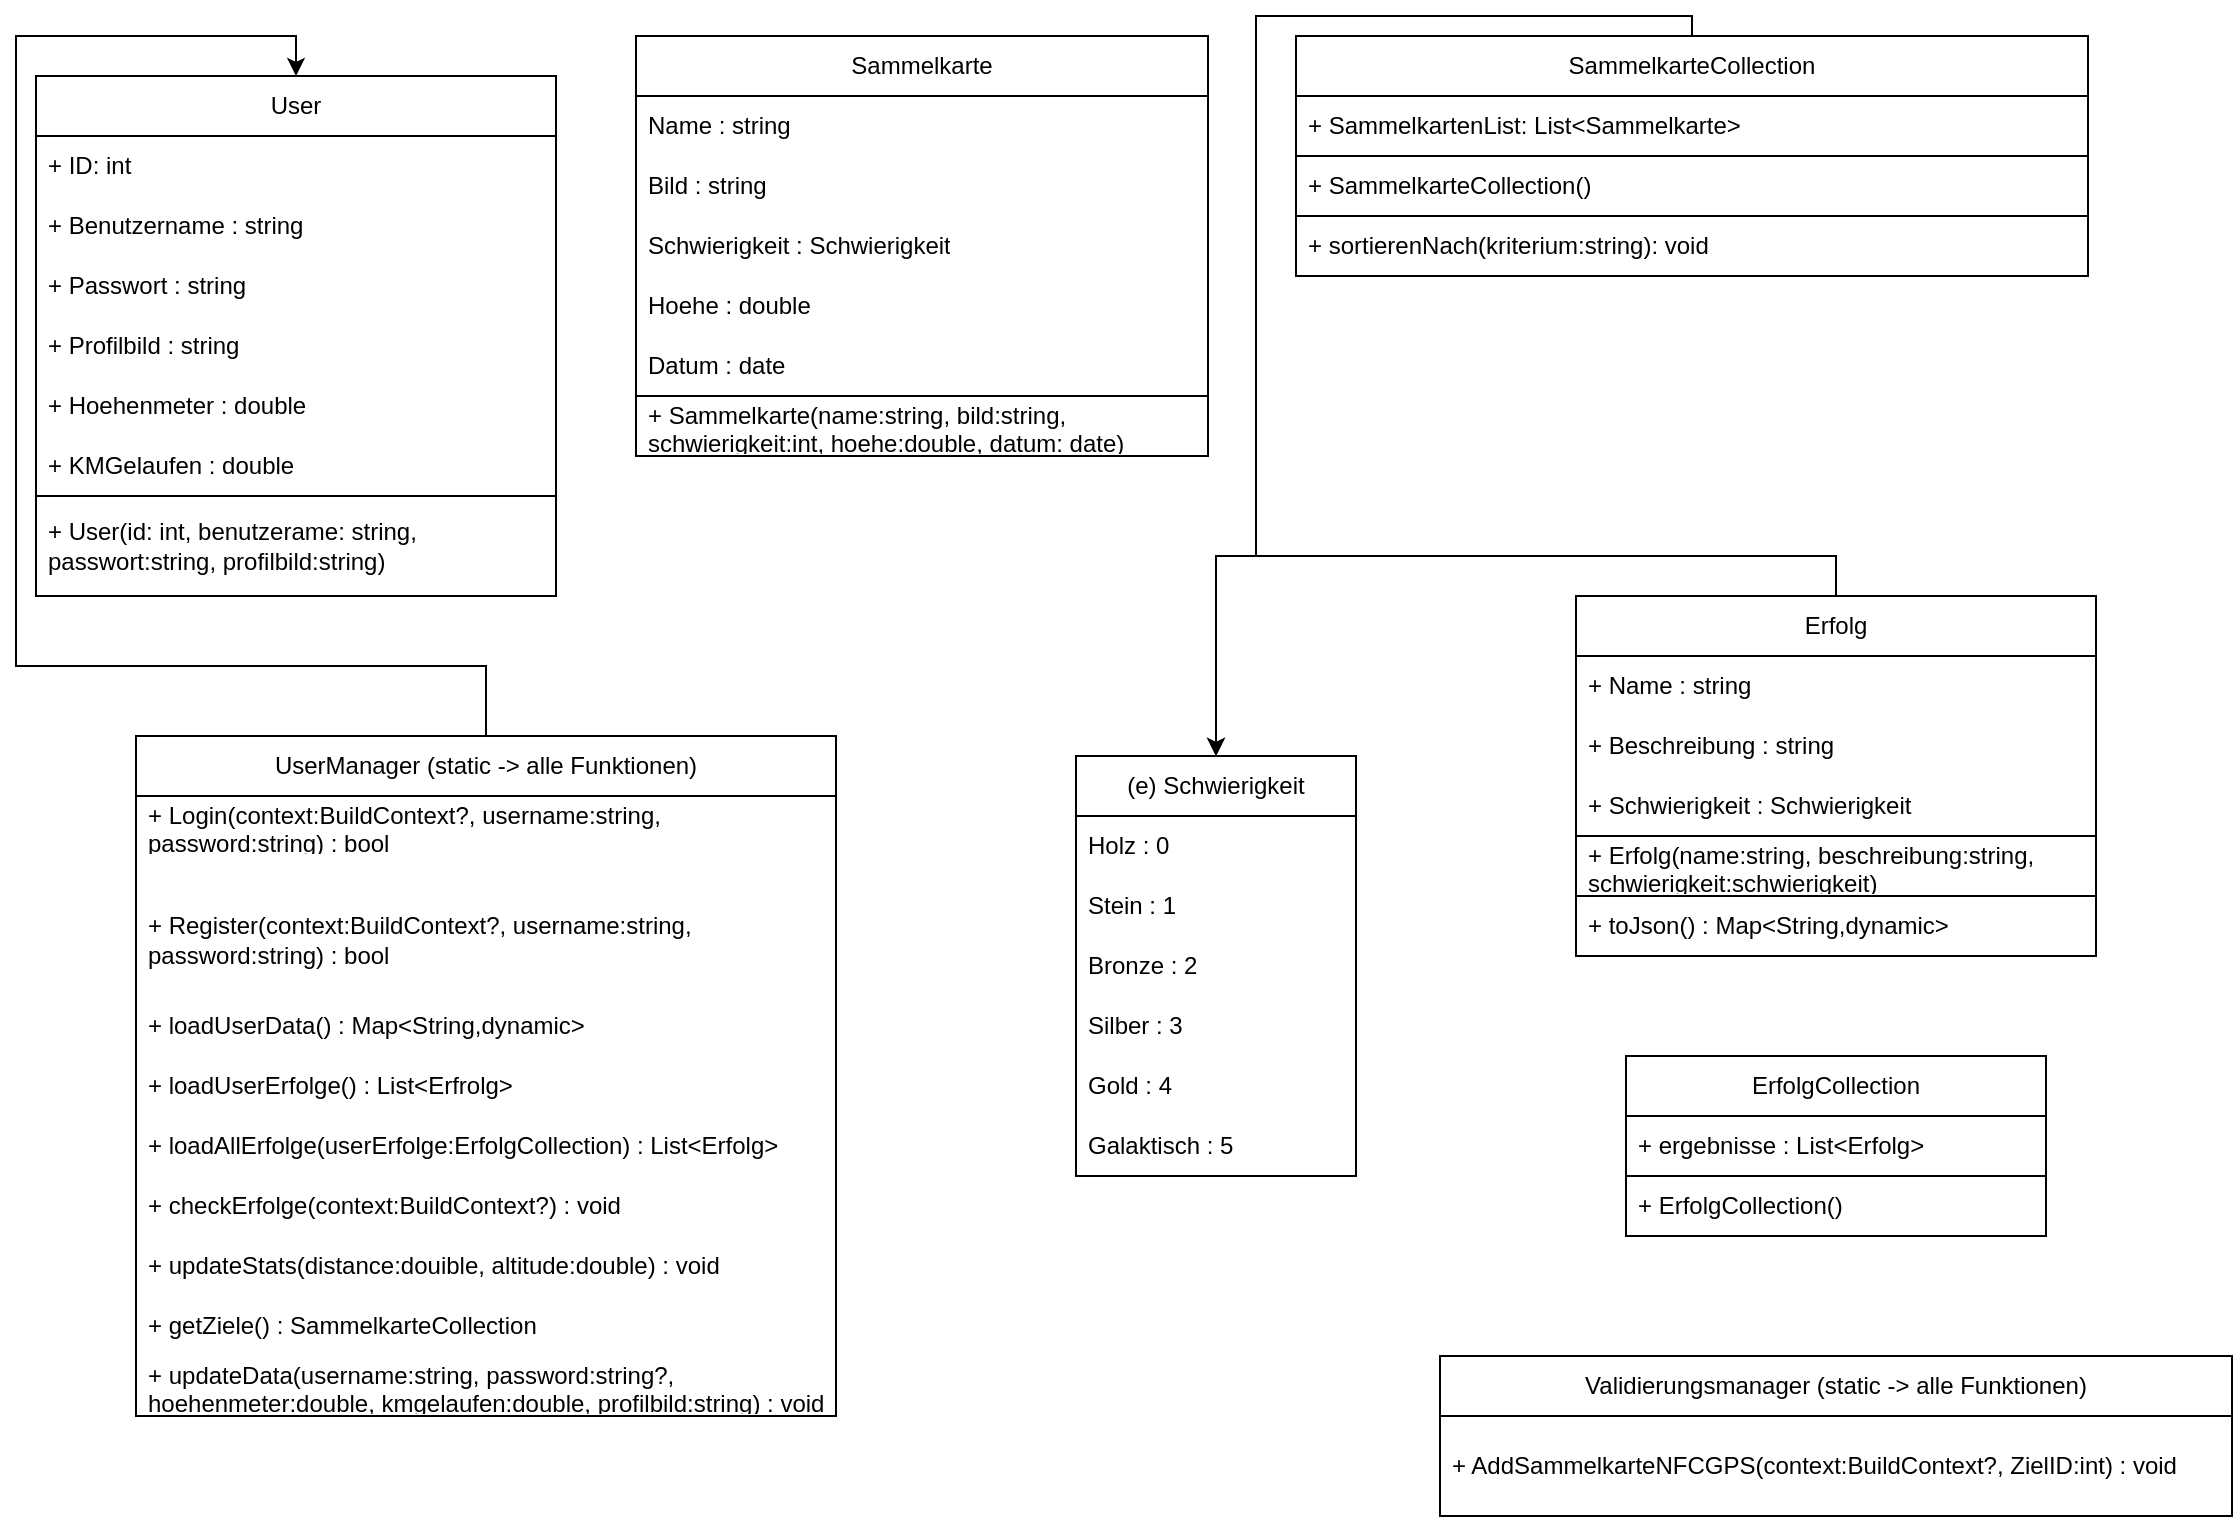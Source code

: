 <mxfile version="24.7.17">
  <diagram name="Seite-1" id="QSkTq2VIPLX36ERGjjrI">
    <mxGraphModel dx="1687" dy="1040" grid="1" gridSize="10" guides="1" tooltips="1" connect="1" arrows="1" fold="1" page="1" pageScale="1" pageWidth="1169" pageHeight="827" math="0" shadow="0">
      <root>
        <mxCell id="0" />
        <mxCell id="1" parent="0" />
        <mxCell id="Xz1Lhe8oSOnVWWPvrxZf-61" style="edgeStyle=orthogonalEdgeStyle;rounded=0;orthogonalLoop=1;jettySize=auto;html=1;exitX=0.5;exitY=0;exitDx=0;exitDy=0;entryX=0.5;entryY=0;entryDx=0;entryDy=0;" edge="1" parent="1" source="Xz1Lhe8oSOnVWWPvrxZf-1" target="Xz1Lhe8oSOnVWWPvrxZf-26">
          <mxGeometry relative="1" as="geometry" />
        </mxCell>
        <mxCell id="Xz1Lhe8oSOnVWWPvrxZf-1" value="Erfolg" style="swimlane;fontStyle=0;childLayout=stackLayout;horizontal=1;startSize=30;horizontalStack=0;resizeParent=1;resizeParentMax=0;resizeLast=0;collapsible=1;marginBottom=0;whiteSpace=wrap;html=1;" vertex="1" parent="1">
          <mxGeometry x="790" y="300" width="260" height="180" as="geometry" />
        </mxCell>
        <mxCell id="Xz1Lhe8oSOnVWWPvrxZf-2" value="+ Name : string" style="text;strokeColor=none;fillColor=none;align=left;verticalAlign=middle;spacingLeft=4;spacingRight=4;overflow=hidden;points=[[0,0.5],[1,0.5]];portConstraint=eastwest;rotatable=0;whiteSpace=wrap;html=1;" vertex="1" parent="Xz1Lhe8oSOnVWWPvrxZf-1">
          <mxGeometry y="30" width="260" height="30" as="geometry" />
        </mxCell>
        <mxCell id="Xz1Lhe8oSOnVWWPvrxZf-3" value="+ Beschreibung : string" style="text;strokeColor=none;fillColor=none;align=left;verticalAlign=middle;spacingLeft=4;spacingRight=4;overflow=hidden;points=[[0,0.5],[1,0.5]];portConstraint=eastwest;rotatable=0;whiteSpace=wrap;html=1;" vertex="1" parent="Xz1Lhe8oSOnVWWPvrxZf-1">
          <mxGeometry y="60" width="260" height="30" as="geometry" />
        </mxCell>
        <mxCell id="Xz1Lhe8oSOnVWWPvrxZf-4" value="+ Schwierigkeit : Schwierigkeit" style="text;strokeColor=none;fillColor=none;align=left;verticalAlign=middle;spacingLeft=4;spacingRight=4;overflow=hidden;points=[[0,0.5],[1,0.5]];portConstraint=eastwest;rotatable=0;whiteSpace=wrap;html=1;" vertex="1" parent="Xz1Lhe8oSOnVWWPvrxZf-1">
          <mxGeometry y="90" width="260" height="30" as="geometry" />
        </mxCell>
        <mxCell id="Xz1Lhe8oSOnVWWPvrxZf-5" value="+ Erfolg(name:string, beschreibung:string, schwierigkeit:schwierigkeit)" style="text;strokeColor=default;fillColor=none;align=left;verticalAlign=middle;spacingLeft=4;spacingRight=4;overflow=hidden;points=[[0,0.5],[1,0.5]];portConstraint=eastwest;rotatable=0;whiteSpace=wrap;html=1;" vertex="1" parent="Xz1Lhe8oSOnVWWPvrxZf-1">
          <mxGeometry y="120" width="260" height="30" as="geometry" />
        </mxCell>
        <mxCell id="Xz1Lhe8oSOnVWWPvrxZf-6" value="+ toJson() : Map&amp;lt;String,dynamic&amp;gt;" style="text;strokeColor=default;fillColor=none;align=left;verticalAlign=middle;spacingLeft=4;spacingRight=4;overflow=hidden;points=[[0,0.5],[1,0.5]];portConstraint=eastwest;rotatable=0;whiteSpace=wrap;html=1;" vertex="1" parent="Xz1Lhe8oSOnVWWPvrxZf-1">
          <mxGeometry y="150" width="260" height="30" as="geometry" />
        </mxCell>
        <mxCell id="Xz1Lhe8oSOnVWWPvrxZf-7" value="ErfolgCollection" style="swimlane;fontStyle=0;childLayout=stackLayout;horizontal=1;startSize=30;horizontalStack=0;resizeParent=1;resizeParentMax=0;resizeLast=0;collapsible=1;marginBottom=0;whiteSpace=wrap;html=1;" vertex="1" parent="1">
          <mxGeometry x="815" y="530" width="210" height="90" as="geometry" />
        </mxCell>
        <mxCell id="Xz1Lhe8oSOnVWWPvrxZf-8" value="+ ergebnisse : List&amp;lt;Erfolg&amp;gt;" style="text;strokeColor=none;fillColor=none;align=left;verticalAlign=middle;spacingLeft=4;spacingRight=4;overflow=hidden;points=[[0,0.5],[1,0.5]];portConstraint=eastwest;rotatable=0;whiteSpace=wrap;html=1;" vertex="1" parent="Xz1Lhe8oSOnVWWPvrxZf-7">
          <mxGeometry y="30" width="210" height="30" as="geometry" />
        </mxCell>
        <mxCell id="Xz1Lhe8oSOnVWWPvrxZf-9" value="+ ErfolgCollection()" style="text;strokeColor=default;fillColor=none;align=left;verticalAlign=middle;spacingLeft=4;spacingRight=4;overflow=hidden;points=[[0,0.5],[1,0.5]];portConstraint=eastwest;rotatable=0;whiteSpace=wrap;html=1;" vertex="1" parent="Xz1Lhe8oSOnVWWPvrxZf-7">
          <mxGeometry y="60" width="210" height="30" as="geometry" />
        </mxCell>
        <mxCell id="Xz1Lhe8oSOnVWWPvrxZf-15" value="Sammelkarte" style="swimlane;fontStyle=0;childLayout=stackLayout;horizontal=1;startSize=30;horizontalStack=0;resizeParent=1;resizeParentMax=0;resizeLast=0;collapsible=1;marginBottom=0;whiteSpace=wrap;html=1;" vertex="1" parent="1">
          <mxGeometry x="320" y="20" width="286" height="210" as="geometry" />
        </mxCell>
        <mxCell id="Xz1Lhe8oSOnVWWPvrxZf-16" value="Name : string" style="text;strokeColor=none;fillColor=none;align=left;verticalAlign=middle;spacingLeft=4;spacingRight=4;overflow=hidden;points=[[0,0.5],[1,0.5]];portConstraint=eastwest;rotatable=0;whiteSpace=wrap;html=1;" vertex="1" parent="Xz1Lhe8oSOnVWWPvrxZf-15">
          <mxGeometry y="30" width="286" height="30" as="geometry" />
        </mxCell>
        <mxCell id="Xz1Lhe8oSOnVWWPvrxZf-17" value="Bild : string" style="text;strokeColor=none;fillColor=none;align=left;verticalAlign=middle;spacingLeft=4;spacingRight=4;overflow=hidden;points=[[0,0.5],[1,0.5]];portConstraint=eastwest;rotatable=0;whiteSpace=wrap;html=1;" vertex="1" parent="Xz1Lhe8oSOnVWWPvrxZf-15">
          <mxGeometry y="60" width="286" height="30" as="geometry" />
        </mxCell>
        <mxCell id="Xz1Lhe8oSOnVWWPvrxZf-18" value="Schwierigkeit : Schwierigkeit" style="text;strokeColor=none;fillColor=none;align=left;verticalAlign=middle;spacingLeft=4;spacingRight=4;overflow=hidden;points=[[0,0.5],[1,0.5]];portConstraint=eastwest;rotatable=0;whiteSpace=wrap;html=1;" vertex="1" parent="Xz1Lhe8oSOnVWWPvrxZf-15">
          <mxGeometry y="90" width="286" height="30" as="geometry" />
        </mxCell>
        <mxCell id="Xz1Lhe8oSOnVWWPvrxZf-19" value="Hoehe : double" style="text;strokeColor=none;fillColor=none;align=left;verticalAlign=middle;spacingLeft=4;spacingRight=4;overflow=hidden;points=[[0,0.5],[1,0.5]];portConstraint=eastwest;rotatable=0;whiteSpace=wrap;html=1;" vertex="1" parent="Xz1Lhe8oSOnVWWPvrxZf-15">
          <mxGeometry y="120" width="286" height="30" as="geometry" />
        </mxCell>
        <mxCell id="Xz1Lhe8oSOnVWWPvrxZf-20" value="Datum : date" style="text;strokeColor=none;fillColor=none;align=left;verticalAlign=middle;spacingLeft=4;spacingRight=4;overflow=hidden;points=[[0,0.5],[1,0.5]];portConstraint=eastwest;rotatable=0;whiteSpace=wrap;html=1;" vertex="1" parent="Xz1Lhe8oSOnVWWPvrxZf-15">
          <mxGeometry y="150" width="286" height="30" as="geometry" />
        </mxCell>
        <mxCell id="Xz1Lhe8oSOnVWWPvrxZf-21" value="+ Sammelkarte(name:string, bild:string, schwierigkeit:int, hoehe:double, datum: date)" style="text;strokeColor=default;fillColor=none;align=left;verticalAlign=middle;spacingLeft=4;spacingRight=4;overflow=hidden;points=[[0,0.5],[1,0.5]];portConstraint=eastwest;rotatable=0;whiteSpace=wrap;html=1;" vertex="1" parent="Xz1Lhe8oSOnVWWPvrxZf-15">
          <mxGeometry y="180" width="286" height="30" as="geometry" />
        </mxCell>
        <mxCell id="Xz1Lhe8oSOnVWWPvrxZf-60" style="edgeStyle=orthogonalEdgeStyle;rounded=0;orthogonalLoop=1;jettySize=auto;html=1;exitX=0.5;exitY=0;exitDx=0;exitDy=0;entryX=0.5;entryY=0;entryDx=0;entryDy=0;" edge="1" parent="1" source="Xz1Lhe8oSOnVWWPvrxZf-22" target="Xz1Lhe8oSOnVWWPvrxZf-26">
          <mxGeometry relative="1" as="geometry">
            <Array as="points">
              <mxPoint x="848" y="10" />
              <mxPoint x="630" y="10" />
              <mxPoint x="630" y="280" />
              <mxPoint x="610" y="280" />
            </Array>
          </mxGeometry>
        </mxCell>
        <mxCell id="Xz1Lhe8oSOnVWWPvrxZf-22" value="SammelkarteCollection" style="swimlane;fontStyle=0;childLayout=stackLayout;horizontal=1;startSize=30;horizontalStack=0;resizeParent=1;resizeParentMax=0;resizeLast=0;collapsible=1;marginBottom=0;whiteSpace=wrap;html=1;" vertex="1" parent="1">
          <mxGeometry x="650" y="20" width="396" height="120" as="geometry" />
        </mxCell>
        <mxCell id="Xz1Lhe8oSOnVWWPvrxZf-23" value="+ SammelkartenList: List&amp;lt;Sammelkarte&amp;gt;" style="text;strokeColor=none;fillColor=none;align=left;verticalAlign=middle;spacingLeft=4;spacingRight=4;overflow=hidden;points=[[0,0.5],[1,0.5]];portConstraint=eastwest;rotatable=0;whiteSpace=wrap;html=1;" vertex="1" parent="Xz1Lhe8oSOnVWWPvrxZf-22">
          <mxGeometry y="30" width="396" height="30" as="geometry" />
        </mxCell>
        <mxCell id="Xz1Lhe8oSOnVWWPvrxZf-24" value="+ SammelkarteCollection()" style="text;strokeColor=default;fillColor=none;align=left;verticalAlign=middle;spacingLeft=4;spacingRight=4;overflow=hidden;points=[[0,0.5],[1,0.5]];portConstraint=eastwest;rotatable=0;whiteSpace=wrap;html=1;" vertex="1" parent="Xz1Lhe8oSOnVWWPvrxZf-22">
          <mxGeometry y="60" width="396" height="30" as="geometry" />
        </mxCell>
        <mxCell id="Xz1Lhe8oSOnVWWPvrxZf-25" value="+ sortierenNach(kriterium:string): void" style="text;strokeColor=default;fillColor=none;align=left;verticalAlign=middle;spacingLeft=4;spacingRight=4;overflow=hidden;points=[[0,0.5],[1,0.5]];portConstraint=eastwest;rotatable=0;whiteSpace=wrap;html=1;" vertex="1" parent="Xz1Lhe8oSOnVWWPvrxZf-22">
          <mxGeometry y="90" width="396" height="30" as="geometry" />
        </mxCell>
        <mxCell id="Xz1Lhe8oSOnVWWPvrxZf-26" value="(e) Schwierigkeit" style="swimlane;fontStyle=0;childLayout=stackLayout;horizontal=1;startSize=30;horizontalStack=0;resizeParent=1;resizeParentMax=0;resizeLast=0;collapsible=1;marginBottom=0;whiteSpace=wrap;html=1;" vertex="1" parent="1">
          <mxGeometry x="540" y="380" width="140" height="210" as="geometry" />
        </mxCell>
        <mxCell id="Xz1Lhe8oSOnVWWPvrxZf-34" value="Holz : 0" style="text;strokeColor=none;fillColor=none;align=left;verticalAlign=middle;spacingLeft=4;spacingRight=4;overflow=hidden;points=[[0,0.5],[1,0.5]];portConstraint=eastwest;rotatable=0;whiteSpace=wrap;html=1;" vertex="1" parent="Xz1Lhe8oSOnVWWPvrxZf-26">
          <mxGeometry y="30" width="140" height="30" as="geometry" />
        </mxCell>
        <mxCell id="Xz1Lhe8oSOnVWWPvrxZf-33" value="Stein : 1" style="text;strokeColor=none;fillColor=none;align=left;verticalAlign=middle;spacingLeft=4;spacingRight=4;overflow=hidden;points=[[0,0.5],[1,0.5]];portConstraint=eastwest;rotatable=0;whiteSpace=wrap;html=1;" vertex="1" parent="Xz1Lhe8oSOnVWWPvrxZf-26">
          <mxGeometry y="60" width="140" height="30" as="geometry" />
        </mxCell>
        <mxCell id="Xz1Lhe8oSOnVWWPvrxZf-27" value="Bronze : 2" style="text;strokeColor=none;fillColor=none;align=left;verticalAlign=middle;spacingLeft=4;spacingRight=4;overflow=hidden;points=[[0,0.5],[1,0.5]];portConstraint=eastwest;rotatable=0;whiteSpace=wrap;html=1;" vertex="1" parent="Xz1Lhe8oSOnVWWPvrxZf-26">
          <mxGeometry y="90" width="140" height="30" as="geometry" />
        </mxCell>
        <mxCell id="Xz1Lhe8oSOnVWWPvrxZf-28" value="Silber : 3" style="text;strokeColor=none;fillColor=none;align=left;verticalAlign=middle;spacingLeft=4;spacingRight=4;overflow=hidden;points=[[0,0.5],[1,0.5]];portConstraint=eastwest;rotatable=0;whiteSpace=wrap;html=1;" vertex="1" parent="Xz1Lhe8oSOnVWWPvrxZf-26">
          <mxGeometry y="120" width="140" height="30" as="geometry" />
        </mxCell>
        <mxCell id="Xz1Lhe8oSOnVWWPvrxZf-29" value="Gold : 4" style="text;strokeColor=none;fillColor=none;align=left;verticalAlign=middle;spacingLeft=4;spacingRight=4;overflow=hidden;points=[[0,0.5],[1,0.5]];portConstraint=eastwest;rotatable=0;whiteSpace=wrap;html=1;" vertex="1" parent="Xz1Lhe8oSOnVWWPvrxZf-26">
          <mxGeometry y="150" width="140" height="30" as="geometry" />
        </mxCell>
        <mxCell id="Xz1Lhe8oSOnVWWPvrxZf-30" value="Galaktisch : 5" style="text;strokeColor=none;fillColor=none;align=left;verticalAlign=middle;spacingLeft=4;spacingRight=4;overflow=hidden;points=[[0,0.5],[1,0.5]];portConstraint=eastwest;rotatable=0;whiteSpace=wrap;html=1;" vertex="1" parent="Xz1Lhe8oSOnVWWPvrxZf-26">
          <mxGeometry y="180" width="140" height="30" as="geometry" />
        </mxCell>
        <mxCell id="Xz1Lhe8oSOnVWWPvrxZf-59" style="edgeStyle=orthogonalEdgeStyle;rounded=0;orthogonalLoop=1;jettySize=auto;html=1;exitX=0.5;exitY=0;exitDx=0;exitDy=0;entryX=0.5;entryY=0;entryDx=0;entryDy=0;" edge="1" parent="1" source="Xz1Lhe8oSOnVWWPvrxZf-45" target="Xz1Lhe8oSOnVWWPvrxZf-35">
          <mxGeometry relative="1" as="geometry">
            <Array as="points">
              <mxPoint x="245" y="335" />
              <mxPoint x="10" y="335" />
              <mxPoint x="10" y="20" />
              <mxPoint x="150" y="20" />
            </Array>
          </mxGeometry>
        </mxCell>
        <mxCell id="Xz1Lhe8oSOnVWWPvrxZf-45" value="UserManager (static -&amp;gt; alle Funktionen)" style="swimlane;fontStyle=0;childLayout=stackLayout;horizontal=1;startSize=30;horizontalStack=0;resizeParent=1;resizeParentMax=0;resizeLast=0;collapsible=1;marginBottom=0;whiteSpace=wrap;html=1;" vertex="1" parent="1">
          <mxGeometry x="70" y="370" width="350" height="340" as="geometry" />
        </mxCell>
        <mxCell id="Xz1Lhe8oSOnVWWPvrxZf-46" value="+ Login(context:BuildContext?, username:string, password:string) : bool" style="text;strokeColor=none;fillColor=none;align=left;verticalAlign=middle;spacingLeft=4;spacingRight=4;overflow=hidden;points=[[0,0.5],[1,0.5]];portConstraint=eastwest;rotatable=0;whiteSpace=wrap;html=1;" vertex="1" parent="Xz1Lhe8oSOnVWWPvrxZf-45">
          <mxGeometry y="30" width="350" height="30" as="geometry" />
        </mxCell>
        <mxCell id="Xz1Lhe8oSOnVWWPvrxZf-47" value="&lt;br&gt;+ Register(context:BuildContext?, username:string, password:string) : bool" style="text;strokeColor=none;fillColor=none;align=left;verticalAlign=middle;spacingLeft=4;spacingRight=4;overflow=hidden;points=[[0,0.5],[1,0.5]];portConstraint=eastwest;rotatable=0;whiteSpace=wrap;html=1;" vertex="1" parent="Xz1Lhe8oSOnVWWPvrxZf-45">
          <mxGeometry y="60" width="350" height="70" as="geometry" />
        </mxCell>
        <mxCell id="Xz1Lhe8oSOnVWWPvrxZf-48" value="+ loadUserData() : Map&amp;lt;String,dynamic&amp;gt;" style="text;strokeColor=none;fillColor=none;align=left;verticalAlign=middle;spacingLeft=4;spacingRight=4;overflow=hidden;points=[[0,0.5],[1,0.5]];portConstraint=eastwest;rotatable=0;whiteSpace=wrap;html=1;" vertex="1" parent="Xz1Lhe8oSOnVWWPvrxZf-45">
          <mxGeometry y="130" width="350" height="30" as="geometry" />
        </mxCell>
        <mxCell id="Xz1Lhe8oSOnVWWPvrxZf-49" value="+ loadUserErfolge() : List&amp;lt;Erfrolg&amp;gt;" style="text;strokeColor=none;fillColor=none;align=left;verticalAlign=middle;spacingLeft=4;spacingRight=4;overflow=hidden;points=[[0,0.5],[1,0.5]];portConstraint=eastwest;rotatable=0;whiteSpace=wrap;html=1;" vertex="1" parent="Xz1Lhe8oSOnVWWPvrxZf-45">
          <mxGeometry y="160" width="350" height="30" as="geometry" />
        </mxCell>
        <mxCell id="Xz1Lhe8oSOnVWWPvrxZf-50" value="+ loadAllErfolge(userErfolge:ErfolgCollection) : List&amp;lt;Erfolg&amp;gt;" style="text;strokeColor=none;fillColor=none;align=left;verticalAlign=middle;spacingLeft=4;spacingRight=4;overflow=hidden;points=[[0,0.5],[1,0.5]];portConstraint=eastwest;rotatable=0;whiteSpace=wrap;html=1;" vertex="1" parent="Xz1Lhe8oSOnVWWPvrxZf-45">
          <mxGeometry y="190" width="350" height="30" as="geometry" />
        </mxCell>
        <mxCell id="Xz1Lhe8oSOnVWWPvrxZf-51" value="+ checkErfolge(context:BuildContext?) : void" style="text;strokeColor=none;fillColor=none;align=left;verticalAlign=middle;spacingLeft=4;spacingRight=4;overflow=hidden;points=[[0,0.5],[1,0.5]];portConstraint=eastwest;rotatable=0;whiteSpace=wrap;html=1;" vertex="1" parent="Xz1Lhe8oSOnVWWPvrxZf-45">
          <mxGeometry y="220" width="350" height="30" as="geometry" />
        </mxCell>
        <mxCell id="Xz1Lhe8oSOnVWWPvrxZf-52" value="+ updateStats(distance:douible, altitude:double) : void" style="text;strokeColor=none;fillColor=none;align=left;verticalAlign=middle;spacingLeft=4;spacingRight=4;overflow=hidden;points=[[0,0.5],[1,0.5]];portConstraint=eastwest;rotatable=0;whiteSpace=wrap;html=1;" vertex="1" parent="Xz1Lhe8oSOnVWWPvrxZf-45">
          <mxGeometry y="250" width="350" height="30" as="geometry" />
        </mxCell>
        <mxCell id="Xz1Lhe8oSOnVWWPvrxZf-53" value="+ getZiele() : SammelkarteCollection" style="text;strokeColor=none;fillColor=none;align=left;verticalAlign=middle;spacingLeft=4;spacingRight=4;overflow=hidden;points=[[0,0.5],[1,0.5]];portConstraint=eastwest;rotatable=0;whiteSpace=wrap;html=1;" vertex="1" parent="Xz1Lhe8oSOnVWWPvrxZf-45">
          <mxGeometry y="280" width="350" height="30" as="geometry" />
        </mxCell>
        <mxCell id="Xz1Lhe8oSOnVWWPvrxZf-54" value="+ updateData(username:string, password:string?, hoehenmeter:double, kmgelaufen:double, profilbild:string) : void" style="text;strokeColor=none;fillColor=none;align=left;verticalAlign=middle;spacingLeft=4;spacingRight=4;overflow=hidden;points=[[0,0.5],[1,0.5]];portConstraint=eastwest;rotatable=0;whiteSpace=wrap;html=1;" vertex="1" parent="Xz1Lhe8oSOnVWWPvrxZf-45">
          <mxGeometry y="310" width="350" height="30" as="geometry" />
        </mxCell>
        <mxCell id="Xz1Lhe8oSOnVWWPvrxZf-55" value="Validierungsmanager (static -&amp;gt; alle Funktionen)" style="swimlane;fontStyle=0;childLayout=stackLayout;horizontal=1;startSize=30;horizontalStack=0;resizeParent=1;resizeParentMax=0;resizeLast=0;collapsible=1;marginBottom=0;whiteSpace=wrap;html=1;" vertex="1" parent="1">
          <mxGeometry x="722" y="680" width="396" height="80" as="geometry" />
        </mxCell>
        <mxCell id="Xz1Lhe8oSOnVWWPvrxZf-57" value="+ AddSammelkarteNFCGPS(context:BuildContext?, ZielID:int) : void" style="text;strokeColor=none;fillColor=none;align=left;verticalAlign=middle;spacingLeft=4;spacingRight=4;overflow=hidden;points=[[0,0.5],[1,0.5]];portConstraint=eastwest;rotatable=0;whiteSpace=wrap;html=1;" vertex="1" parent="Xz1Lhe8oSOnVWWPvrxZf-55">
          <mxGeometry y="30" width="396" height="50" as="geometry" />
        </mxCell>
        <mxCell id="Xz1Lhe8oSOnVWWPvrxZf-35" value="User" style="swimlane;fontStyle=0;childLayout=stackLayout;horizontal=1;startSize=30;horizontalStack=0;resizeParent=1;resizeParentMax=0;resizeLast=0;collapsible=1;marginBottom=0;whiteSpace=wrap;html=1;" vertex="1" parent="1">
          <mxGeometry x="20" y="40" width="260" height="260" as="geometry" />
        </mxCell>
        <mxCell id="Xz1Lhe8oSOnVWWPvrxZf-36" value="+ ID: int" style="text;strokeColor=none;fillColor=none;align=left;verticalAlign=middle;spacingLeft=4;spacingRight=4;overflow=hidden;points=[[0,0.5],[1,0.5]];portConstraint=eastwest;rotatable=0;whiteSpace=wrap;html=1;" vertex="1" parent="Xz1Lhe8oSOnVWWPvrxZf-35">
          <mxGeometry y="30" width="260" height="30" as="geometry" />
        </mxCell>
        <mxCell id="Xz1Lhe8oSOnVWWPvrxZf-37" value="+ Benutzername : string" style="text;strokeColor=none;fillColor=none;align=left;verticalAlign=middle;spacingLeft=4;spacingRight=4;overflow=hidden;points=[[0,0.5],[1,0.5]];portConstraint=eastwest;rotatable=0;whiteSpace=wrap;html=1;" vertex="1" parent="Xz1Lhe8oSOnVWWPvrxZf-35">
          <mxGeometry y="60" width="260" height="30" as="geometry" />
        </mxCell>
        <mxCell id="Xz1Lhe8oSOnVWWPvrxZf-38" value="+ Passwort : string" style="text;strokeColor=none;fillColor=none;align=left;verticalAlign=middle;spacingLeft=4;spacingRight=4;overflow=hidden;points=[[0,0.5],[1,0.5]];portConstraint=eastwest;rotatable=0;whiteSpace=wrap;html=1;" vertex="1" parent="Xz1Lhe8oSOnVWWPvrxZf-35">
          <mxGeometry y="90" width="260" height="30" as="geometry" />
        </mxCell>
        <mxCell id="Xz1Lhe8oSOnVWWPvrxZf-39" value="+ Profilbild : string" style="text;strokeColor=none;fillColor=none;align=left;verticalAlign=middle;spacingLeft=4;spacingRight=4;overflow=hidden;points=[[0,0.5],[1,0.5]];portConstraint=eastwest;rotatable=0;whiteSpace=wrap;html=1;" vertex="1" parent="Xz1Lhe8oSOnVWWPvrxZf-35">
          <mxGeometry y="120" width="260" height="30" as="geometry" />
        </mxCell>
        <mxCell id="Xz1Lhe8oSOnVWWPvrxZf-40" value="+ Hoehenmeter : double" style="text;strokeColor=none;fillColor=none;align=left;verticalAlign=middle;spacingLeft=4;spacingRight=4;overflow=hidden;points=[[0,0.5],[1,0.5]];portConstraint=eastwest;rotatable=0;whiteSpace=wrap;html=1;" vertex="1" parent="Xz1Lhe8oSOnVWWPvrxZf-35">
          <mxGeometry y="150" width="260" height="30" as="geometry" />
        </mxCell>
        <mxCell id="Xz1Lhe8oSOnVWWPvrxZf-41" value="+ KMGelaufen : double" style="text;strokeColor=none;fillColor=none;align=left;verticalAlign=middle;spacingLeft=4;spacingRight=4;overflow=hidden;points=[[0,0.5],[1,0.5]];portConstraint=eastwest;rotatable=0;whiteSpace=wrap;html=1;" vertex="1" parent="Xz1Lhe8oSOnVWWPvrxZf-35">
          <mxGeometry y="180" width="260" height="30" as="geometry" />
        </mxCell>
        <mxCell id="Xz1Lhe8oSOnVWWPvrxZf-42" value="+ User(id: int, benutzerame: string, passwort:string, profilbild:string)" style="text;strokeColor=default;fillColor=none;align=left;verticalAlign=middle;spacingLeft=4;spacingRight=4;overflow=hidden;points=[[0,0.5],[1,0.5]];portConstraint=eastwest;rotatable=0;whiteSpace=wrap;html=1;" vertex="1" parent="Xz1Lhe8oSOnVWWPvrxZf-35">
          <mxGeometry y="210" width="260" height="50" as="geometry" />
        </mxCell>
      </root>
    </mxGraphModel>
  </diagram>
</mxfile>

